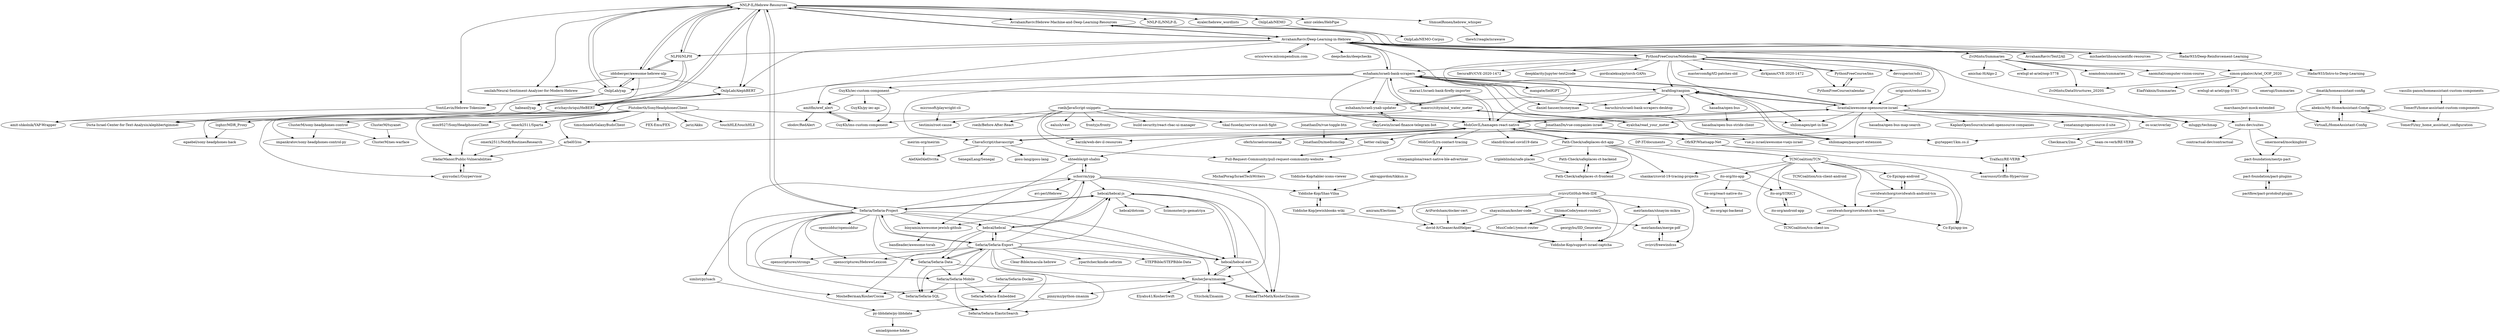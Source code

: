 digraph G {
"NNLP-IL/Hebrew-Resources" -> "NLPH/NLPH"
"NNLP-IL/Hebrew-Resources" -> "iddoberger/awesome-hebrew-nlp"
"NNLP-IL/Hebrew-Resources" -> "OnlpLab/yap"
"NNLP-IL/Hebrew-Resources" -> "avichaychriqui/HeBERT"
"NNLP-IL/Hebrew-Resources" -> "NNLP-IL/NNLP-IL"
"NNLP-IL/Hebrew-Resources" -> "eyaler/hebrew_wordlists"
"NNLP-IL/Hebrew-Resources" -> "omilab/Neural-Sentiment-Analyzer-for-Modern-Hebrew"
"NNLP-IL/Hebrew-Resources" -> "OnlpLab/AlephBERT"
"NNLP-IL/Hebrew-Resources" -> "YontiLevin/Hebrew-Tokenizer"
"NNLP-IL/Hebrew-Resources" -> "AvrahamRaviv/Hebrew-Machine-and-Deep-Learning-Resources"
"NNLP-IL/Hebrew-Resources" -> "OnlpLab/NEMO"
"NNLP-IL/Hebrew-Resources" -> "Sefaria/Sefaria-Project"
"NNLP-IL/Hebrew-Resources" -> "amir-zeldes/HebPipe"
"NNLP-IL/Hebrew-Resources" -> "AvrahamRaviv/Deep-Learning-in-Hebrew"
"NNLP-IL/Hebrew-Resources" -> "ShmuelRonen/hebrew_whisper"
"hebcal/hebcal" -> "hebcal/hebcal-js"
"hebcal/hebcal" -> "MosheBerman/KosherCocoa"
"hebcal/hebcal" -> "Sefaria/Sefaria-Export"
"hebcal/hebcal" -> "Sefaria/Sefaria-Data"
"hebcal/hebcal" -> "hebcal/hebcal-es6"
"lzghzr/MDR_Proxy" -> "egaebel/sony-headphones-hack"
"brafdlog/caspion" -> "eshaham/israeli-bank-scrapers"
"brafdlog/caspion" -> "eshaham/israeli-ynab-updater"
"brafdlog/caspion" -> "daniel-hauser/moneyman"
"brafdlog/caspion" -> "shilomagen/passport-extension"
"brafdlog/caspion" -> "lirantal/awesome-opensource-israel"
"brafdlog/caspion" -> "hasadna/open-bus"
"brafdlog/caspion" -> "baruchiro/israeli-bank-scrapers-desktop"
"hebcal/hebcal-js" -> "hebcal/dotcom"
"hebcal/hebcal-js" -> "hebcal/hebcal"
"hebcal/hebcal-js" -> "hebcal/hebcal-es6"
"hebcal/hebcal-js" -> "Scimonster/js-gematriya"
"hebcal/hebcal-js" -> "Sefaria/Sefaria-Project"
"hebcal/hebcal-js" -> "BehindTheMath/KosherZmanim"
"dmatik/homeassistant-config" -> "VirtualL/HomeAssistant-Config" ["e"=1]
"dmatik/homeassistant-config" -> "abeksis/My-HomeAssistant-Config" ["e"=1]
"lirantal/awesome-opensource-israel" -> "eshaham/israeli-bank-scrapers"
"lirantal/awesome-opensource-israel" -> "brafdlog/caspion"
"lirantal/awesome-opensource-israel" -> "hasadna/open-bus-map-search"
"lirantal/awesome-opensource-israel" -> "KaplanOpenSource/israeli-opensource-companies"
"lirantal/awesome-opensource-israel" -> "shilomagen/passport-extension"
"lirantal/awesome-opensource-israel" -> "yonatanmgr/opensource-il-site"
"lirantal/awesome-opensource-israel" -> "os-scar/overlay"
"lirantal/awesome-opensource-israel" -> "MohGovIL/hamagen-react-native"
"lirantal/awesome-opensource-israel" -> "guytepper/1km.co.il"
"lirantal/awesome-opensource-israel" -> "suites-dev/suites"
"lirantal/awesome-opensource-israel" -> "JonathanDn/vue-companies-israel"
"lirantal/awesome-opensource-israel" -> "shilomagen/get-in-line"
"lirantal/awesome-opensource-israel" -> "mluggy/techmap"
"lirantal/awesome-opensource-israel" -> "Pull-Request-Community/pull-request-community-website"
"shteeble/git-shabis" -> "schorrm/ypp"
"shteeble/git-shabis" -> "binyamin/awesome-jewish-github"
"Tralfazz/RE-VERB" -> "ssaroussi/Griffin-Hypervisor"
"VirtualL/HomeAssistant-Config" -> "abeksis/My-HomeAssistant-Config"
"abeksis/My-HomeAssistant-Config" -> "VirtualL/HomeAssistant-Config"
"abeksis/My-HomeAssistant-Config" -> "TomerFi/my_home_assistant_configuration"
"abeksis/My-HomeAssistant-Config" -> "abeksis/My-HomeAssistant-Config"
"abeksis/My-HomeAssistant-Config" -> "eyalcha/read_your_meter"
"ChavaScript/chavascript" -> "SenegalLang/Senegal" ["e"=1]
"ChavaScript/chavascript" -> "MohGovIL/hamagen-react-native"
"ChavaScript/chavascript" -> "gosu-lang/gosu-lang" ["e"=1]
"ChavaScript/chavascript" -> "shteeble/git-shabis"
"ChavaScript/chavascript" -> "AlefAlefAlef/ivrita"
"ZviMints/Summaries" -> "noamdom/summaries"
"ZviMints/Summaries" -> "naomital/computer-vision-course"
"ZviMints/Summaries" -> "ZviMints/DataStructures_2020S"
"ZviMints/Summaries" -> "amichai-H/Algo-2"
"ZviMints/Summaries" -> "erelsgl-at-ariel/oop-5778"
"ZviMints/Summaries" -> "simon-pikalov/Ariel_OOP_2020"
"GuyLewin/israel-finance-telegram-bot" -> "eshaham/israeli-ynab-updater"
"vassilis-panos/homeassistant-custom-components" -> "TomerFi/home-assistant-custom-components" ["e"=1]
"PythonFreeCourse/lms" -> "PythonFreeCourse/calendar"
"PythonFreeCourse/lms" -> "PythonFreeCourse/Notebooks"
"schorrm/ypp" -> "binyamin/awesome-jewish-github"
"schorrm/ypp" -> "shteeble/git-shabis"
"schorrm/ypp" -> "Yiddishe-Kop/Shas-Vilna"
"schorrm/ypp" -> "MosheBerman/KosherCocoa"
"schorrm/ypp" -> "KosherJava/zmanim"
"schorrm/ypp" -> "hebcal/hebcal-js"
"schorrm/ypp" -> "BehindTheMath/KosherZmanim"
"schorrm/ypp" -> "avi-perl/Hebrew"
"NLPH/NLPH" -> "iddoberger/awesome-hebrew-nlp"
"NLPH/NLPH" -> "NNLP-IL/Hebrew-Resources"
"NLPH/NLPH" -> "habeanf/yap"
"NLPH/NLPH" -> "OnlpLab/yap"
"OnlpLab/yap" -> "amit-shkolnik/YAP-Wrapper"
"OnlpLab/yap" -> "habeanf/yap"
"OnlpLab/yap" -> "iddoberger/awesome-hebrew-nlp"
"OnlpLab/yap" -> "YontiLevin/Hebrew-Tokenizer"
"OnlpLab/yap" -> "NNLP-IL/Hebrew-Resources"
"arbel03/os" -> "HadarManor/Public-Vulnerabilities"
"eshaham/israeli-ynab-updater" -> "GuyLewin/israel-finance-telegram-bot"
"team-re-verb/RE-VERB" -> "Tralfazz/RE-VERB"
"TomerFi/home-assistant-custom-components" -> "TomerFi/my_home_assistant_configuration"
"pinnymz/python-zmanim" -> "py-libhdate/py-libhdate"
"BehindTheMath/KosherZmanim" -> "KosherJava/zmanim"
"JonathanDn/vue-toggle-btn" -> "JonathanDn/mediumclap"
"YontiLevin/Hebrew-Tokenizer" -> "amit-shkolnik/YAP-Wrapper"
"ssaroussi/Griffin-Hypervisor" -> "Tralfazz/RE-VERB"
"Sefaria/Sefaria-Docker" -> "Sefaria/Sefaria-Embedded"
"Yiddishe-Kop/Shas-Vilna" -> "Yiddishe-Kop/jewishbooks-wiki"
"microsoft/playwright-cli" -> "testimio/root-cause" ["e"=1]
"DP-3T/documents" -> "TCNCoalition/TCN" ["e"=1]
"TCNCoalition/TCN" -> "ito-org/ito-app"
"TCNCoalition/TCN" -> "TCNCoalition/tcn-client-ios"
"TCNCoalition/TCN" -> "shankari/covid-19-tracing-projects"
"TCNCoalition/TCN" -> "Co-Epi/app-ios"
"TCNCoalition/TCN" -> "covidwatchorg/covidwatch-ios-tcn"
"TCNCoalition/TCN" -> "TCNCoalition/tcn-client-android"
"TCNCoalition/TCN" -> "ito-org/STRICT"
"TCNCoalition/TCN" -> "Co-Epi/app-android"
"TCNCoalition/TCN" -> "covidwatchorg/covidwatch-android-tcn"
"Sefaria/Sefaria-Project" -> "Sefaria/Sefaria-Export"
"Sefaria/Sefaria-Project" -> "Sefaria/Sefaria-Data"
"Sefaria/Sefaria-Project" -> "hebcal/hebcal-js"
"Sefaria/Sefaria-Project" -> "Sefaria/Sefaria-Mobile"
"Sefaria/Sefaria-Project" -> "hebcal/hebcal"
"Sefaria/Sefaria-Project" -> "KosherJava/zmanim"
"Sefaria/Sefaria-Project" -> "schorrm/ypp"
"Sefaria/Sefaria-Project" -> "openscriptures/strongs" ["e"=1]
"Sefaria/Sefaria-Project" -> "Sefaria/Sefaria-SQL"
"Sefaria/Sefaria-Project" -> "NNLP-IL/Hebrew-Resources"
"Sefaria/Sefaria-Project" -> "binyamin/awesome-jewish-github"
"Sefaria/Sefaria-Project" -> "hebcal/hebcal-es6"
"Sefaria/Sefaria-Project" -> "opensiddur/opensiddur"
"Sefaria/Sefaria-Project" -> "simlist/pyluach"
"Sefaria/Sefaria-Project" -> "openscriptures/HebrewLexicon" ["e"=1]
"binyamin/awesome-jewish-github" -> "bandleader/awesome-torah"
"Plutoberth/SonyHeadphonesClient" -> "mos9527/SonyHeadphonesClient"
"Plutoberth/SonyHeadphonesClient" -> "ClusterM/sony-headphones-control"
"Plutoberth/SonyHeadphonesClient" -> "impankratov/sony-headphones-control-py"
"Plutoberth/SonyHeadphonesClient" -> "HadarManor/Public-Vulnerabilities"
"Plutoberth/SonyHeadphonesClient" -> "timschneeb/GalaxyBudsClient" ["e"=1]
"Plutoberth/SonyHeadphonesClient" -> "lzghzr/MDR_Proxy"
"Plutoberth/SonyHeadphonesClient" -> "guysudai1/Guypervisor"
"Plutoberth/SonyHeadphonesClient" -> "egaebel/sony-headphones-hack"
"Plutoberth/SonyHeadphonesClient" -> "FEX-Emu/FEX" ["e"=1]
"Plutoberth/SonyHeadphonesClient" -> "jariz/Akku"
"Plutoberth/SonyHeadphonesClient" -> "MohGovIL/hamagen-react-native"
"Plutoberth/SonyHeadphonesClient" -> "omerk2511/Sparta"
"Plutoberth/SonyHeadphonesClient" -> "arbel03/os"
"Plutoberth/SonyHeadphonesClient" -> "touchHLE/touchHLE" ["e"=1]
"roeib/JavaScript-snippets" -> "roeib/Before-After-React"
"roeib/JavaScript-snippets" -> "Pull-Request-Community/pull-request-community-website"
"roeib/JavaScript-snippets" -> "MohGovIL/hamagen-react-native"
"roeib/JavaScript-snippets" -> "JonathanDn/vue-companies-israel"
"roeib/JavaScript-snippets" -> "testimio/root-cause"
"roeib/JavaScript-snippets" -> "ealush/vest" ["e"=1]
"roeib/JavaScript-snippets" -> "frontyjs/fronty"
"roeib/JavaScript-snippets" -> "build-security/react-rbac-ui-manager"
"roeib/JavaScript-snippets" -> "barzik/web-dev-il-resources"
"roeib/JavaScript-snippets" -> "tikal-fuseday/service-mesh-fight" ["e"=1]
"MohGovIL/hamagen-react-native" -> "eshaham/israeli-bank-scrapers"
"MohGovIL/hamagen-react-native" -> "ChavaScript/chavascript"
"MohGovIL/hamagen-react-native" -> "brafdlog/caspion"
"MohGovIL/hamagen-react-native" -> "Path-Check/safeplaces-dct-app"
"MohGovIL/hamagen-react-native" -> "idandrd/israel-covid19-data"
"MohGovIL/hamagen-react-native" -> "shilomagen/passport-extension"
"MohGovIL/hamagen-react-native" -> "guytepper/1km.co.il"
"MohGovIL/hamagen-react-native" -> "lirantal/awesome-opensource-israel"
"MohGovIL/hamagen-react-native" -> "shteeble/git-shabis"
"MohGovIL/hamagen-react-native" -> "oferb/israelcoronamap"
"MohGovIL/hamagen-react-native" -> "better-rail/app"
"MohGovIL/hamagen-react-native" -> "barzik/web-dev-il-resources"
"MohGovIL/hamagen-react-native" -> "MohGovIL/rn-contact-tracing"
"MohGovIL/hamagen-react-native" -> "arbel03/os"
"MohGovIL/hamagen-react-native" -> "OfirKP/Whatsapp-Net"
"hebcal/hebcal-es6" -> "hebcal/hebcal-js"
"hebcal/hebcal-es6" -> "KosherJava/zmanim"
"hebcal/hebcal-es6" -> "BehindTheMath/KosherZmanim"
"maorcc/citymind_water_meter" -> "eyalcha/read_your_meter"
"maorcc/citymind_water_meter" -> "GuyKh/ims-custom-component"
"shayaulman/kosher-code" -> "meirlamdan/merge-pdf"
"shayaulman/kosher-code" -> "dovid-lt/CleanerAndHelper"
"origranot/reduced.to" -> "lirantal/awesome-opensource-israel" ["e"=1]
"MohGovIL/rn-contact-tracing" -> "vitorpamplona/react-native-ble-advertiser"
"marchaos/jest-mock-extended" -> "suites-dev/suites" ["e"=1]
"ClusterM/sony-headphones-control" -> "impankratov/sony-headphones-control-py"
"ClusterM/sony-headphones-control" -> "ClusterM/nes-warface"
"covidwatchorg/covidwatch-android-tcn" -> "Co-Epi/app-android"
"covidwatchorg/covidwatch-android-tcn" -> "covidwatchorg/covidwatch-ios-tcn"
"simon-pikalov/Ariel_OOP_2020" -> "erelsgl-at-ariel/cpp-5781"
"simon-pikalov/Ariel_OOP_2020" -> "ZviMints/DataStructures_2020S"
"simon-pikalov/Ariel_OOP_2020" -> "omerugi/Summaries"
"simon-pikalov/Ariel_OOP_2020" -> "EladVaknin/Summaries"
"Path-Check/safeplaces-dct-app" -> "tripleblindai/safe-places"
"Path-Check/safeplaces-dct-app" -> "Path-Check/safeplaces-ct-frontend"
"Path-Check/safeplaces-dct-app" -> "Path-Check/safeplaces-ct-backend"
"Path-Check/safeplaces-dct-app" -> "TCNCoalition/TCN"
"Path-Check/safeplaces-dct-app" -> "MohGovIL/hamagen-react-native"
"Path-Check/safeplaces-dct-app" -> "shankari/covid-19-tracing-projects"
"Path-Check/safeplaces-dct-app" -> "covidwatchorg/covidwatch-ios-tcn"
"tripleblindai/safe-places" -> "Path-Check/safeplaces-ct-frontend"
"Path-Check/safeplaces-ct-frontend" -> "Path-Check/safeplaces-ct-backend"
"Yiddishe-Kop/jewishbooks-wiki" -> "Yiddishe-Kop/Shas-Vilna"
"Yiddishe-Kop/jewishbooks-wiki" -> "dovid-lt/CleanerAndHelper"
"omerk2511/Sparta" -> "HadarManor/Public-Vulnerabilities"
"omerk2511/Sparta" -> "omerk2511/NotifyRoutinesResearch"
"eyalcha/read_your_meter" -> "maorcc/citymind_water_meter"
"vitorpamplona/react-native-ble-advertiser" -> "MohGovIL/rn-contact-tracing"
"covidwatchorg/covidwatch-ios-tcn" -> "Co-Epi/app-ios"
"covidwatchorg/covidwatch-ios-tcn" -> "TCNCoalition/tcn-client-ios"
"simlist/pyluach" -> "py-libhdate/py-libhdate"
"Yiddishe-Kop/tabler-icons-viewer" -> "Yiddishe-Kop/Shas-Vilna"
"MusiCode1/yemot-router" -> "ShlomoCode/yemot-router2"
"OfirKP/Whatsapp-Net" -> "Tralfazz/RE-VERB"
"OfirKP/Whatsapp-Net" -> "ssaroussi/Griffin-Hypervisor"
"HadarManor/Public-Vulnerabilities" -> "guysudai1/Guypervisor"
"ito-org/ito-app" -> "ito-org/react-native-ito"
"ito-org/ito-app" -> "ito-org/api-backend"
"ito-org/ito-app" -> "ito-org/STRICT"
"omerk2511/NotifyRoutinesResearch" -> "HadarManor/Public-Vulnerabilities"
"georgybu/IID_Generator" -> "Yiddishe-Kop/support-israel-captcha"
"ito-org/android-app" -> "ito-org/STRICT"
"ito-org/STRICT" -> "ito-org/android-app"
"Co-Epi/app-android" -> "covidwatchorg/covidwatch-android-tcn"
"Co-Epi/app-android" -> "Co-Epi/app-ios"
"guysudai1/Guypervisor" -> "HadarManor/Public-Vulnerabilities"
"Path-Check/safeplaces-ct-backend" -> "Path-Check/safeplaces-ct-frontend"
"ito-org/react-native-ito" -> "ito-org/api-backend"
"zvizvi/GitHub-Web-IDE" -> "shayaulman/kosher-code"
"zvizvi/GitHub-Web-IDE" -> "dovid-lt/CleanerAndHelper"
"zvizvi/GitHub-Web-IDE" -> "Yiddishe-Kop/support-israel-captcha"
"zvizvi/GitHub-Web-IDE" -> "zvizvi/freewindcss"
"zvizvi/GitHub-Web-IDE" -> "meirlamdan/shnayim-mikra"
"zvizvi/GitHub-Web-IDE" -> "ShlomoCode/yemot-router2"
"zvizvi/GitHub-Web-IDE" -> "amiram/Elections"
"AvrahamRaviv/Deep-Learning-in-Hebrew" -> "AvrahamRaviv/Hebrew-Machine-and-Deep-Learning-Resources"
"AvrahamRaviv/Deep-Learning-in-Hebrew" -> "PythonFreeCourse/Notebooks"
"AvrahamRaviv/Deep-Learning-in-Hebrew" -> "NNLP-IL/Hebrew-Resources"
"AvrahamRaviv/Deep-Learning-in-Hebrew" -> "avichaychriqui/HeBERT"
"AvrahamRaviv/Deep-Learning-in-Hebrew" -> "ZviMints/Summaries"
"AvrahamRaviv/Deep-Learning-in-Hebrew" -> "eshaham/israeli-bank-scrapers"
"AvrahamRaviv/Deep-Learning-in-Hebrew" -> "NLPH/NLPH"
"AvrahamRaviv/Deep-Learning-in-Hebrew" -> "lirantal/awesome-opensource-israel"
"AvrahamRaviv/Deep-Learning-in-Hebrew" -> "orico/www.mlcompendium.com" ["e"=1]
"AvrahamRaviv/Deep-Learning-in-Hebrew" -> "deepchecks/deepchecks" ["e"=1]
"AvrahamRaviv/Deep-Learning-in-Hebrew" -> "AvrahamRaviv/Text2All"
"AvrahamRaviv/Deep-Learning-in-Hebrew" -> "mangate/SelfGPT"
"AvrahamRaviv/Deep-Learning-in-Hebrew" -> "michaelerlihson/scientific-resources"
"AvrahamRaviv/Deep-Learning-in-Hebrew" -> "OnlpLab/AlephBERT"
"AvrahamRaviv/Deep-Learning-in-Hebrew" -> "Hadar933/Deep-Reinforcement-Learning"
"pact-foundation/nestjs-pact" -> "pact-foundation/pact-plugins"
"JonathanDn/vue-companies-israel" -> "vue-js-israel/awesome-vuejs-israel"
"JonathanDn/vue-companies-israel" -> "JonathanDn/mediumclap"
"orico/www.mlcompendium.com" -> "AvrahamRaviv/Deep-Learning-in-Hebrew" ["e"=1]
"better-rail/app" -> "Pull-Request-Community/pull-request-community-website"
"omermorad/mockingbird" -> "pact-foundation/nestjs-pact"
"avichaychriqui/HeBERT" -> "OnlpLab/AlephBERT"
"avichaychriqui/HeBERT" -> "Dicta-Israel-Center-for-Text-Analysis/alephbertgimmel"
"avichaychriqui/HeBERT" -> "NNLP-IL/Hebrew-Resources"
"OnlpLab/AlephBERT" -> "avichaychriqui/HeBERT"
"OnlpLab/AlephBERT" -> "Dicta-Israel-Center-for-Text-Analysis/alephbertgimmel"
"PythonFreeCourse/calendar" -> "PythonFreeCourse/lms"
"OnlpLab/NEMO" -> "OnlpLab/NEMO-Corpus"
"Pull-Request-Community/pull-request-community-website" -> "MichalPorag/IsraelTechWriters"
"dovid-lt/CleanerAndHelper" -> "Yiddishe-Kop/support-israel-captcha"
"pact-foundation/pact-plugins" -> "pactflow/pact-protobuf-plugin"
"Sefaria/Sefaria-Export" -> "Sefaria/Sefaria-Project"
"Sefaria/Sefaria-Export" -> "Sefaria/Sefaria-Data"
"Sefaria/Sefaria-Export" -> "Sefaria/Sefaria-SQL"
"Sefaria/Sefaria-Export" -> "hebcal/hebcal"
"Sefaria/Sefaria-Export" -> "KosherJava/zmanim"
"Sefaria/Sefaria-Export" -> "openscriptures/strongs" ["e"=1]
"Sefaria/Sefaria-Export" -> "hebcal/hebcal-js"
"Sefaria/Sefaria-Export" -> "Sefaria/Sefaria-Mobile"
"Sefaria/Sefaria-Export" -> "Clear-Bible/macula-hebrew" ["e"=1]
"Sefaria/Sefaria-Export" -> "schorrm/ypp"
"Sefaria/Sefaria-Export" -> "openscriptures/HebrewLexicon" ["e"=1]
"Sefaria/Sefaria-Export" -> "Sefaria/Sefaria-ElasticSearch"
"Sefaria/Sefaria-Export" -> "hebcal/hebcal-es6"
"Sefaria/Sefaria-Export" -> "yparitcher/kindle-seforim"
"Sefaria/Sefaria-Export" -> "STEPBible/STEPBible-Data" ["e"=1]
"suites-dev/suites" -> "omermorad/mockingbird"
"suites-dev/suites" -> "contractual-dev/contractual"
"suites-dev/suites" -> "pact-foundation/nestjs-pact"
"KosherJava/zmanim" -> "BehindTheMath/KosherZmanim"
"KosherJava/zmanim" -> "MosheBerman/KosherCocoa"
"KosherJava/zmanim" -> "pinnymz/python-zmanim"
"KosherJava/zmanim" -> "Yitzchok/Zmanim"
"KosherJava/zmanim" -> "hebcal/hebcal-es6"
"KosherJava/zmanim" -> "Elyahu41/KosherSwift"
"Sefaria/Sefaria-SQL" -> "Sefaria/Sefaria-ElasticSearch"
"Sefaria/Sefaria-Mobile" -> "Sefaria/Sefaria-Embedded"
"Sefaria/Sefaria-Mobile" -> "Sefaria/Sefaria-ElasticSearch"
"Sefaria/Sefaria-Mobile" -> "Sefaria/Sefaria-SQL"
"zvizvi/freewindcss" -> "meirlamdan/merge-pdf"
"ClusterM/tuyanet" -> "ClusterM/nes-warface"
"pactflow/pact-protobuf-plugin" -> "pact-foundation/pact-plugins"
"AriFordsham/docker-cert" -> "dovid-lt/CleanerAndHelper"
"os-scar/overlay" -> "Checkmarx/2ms"
"AvrahamRaviv/Hebrew-Machine-and-Deep-Learning-Resources" -> "AvrahamRaviv/Deep-Learning-in-Hebrew"
"AvrahamRaviv/Hebrew-Machine-and-Deep-Learning-Resources" -> "Hadar933/Deep-Reinforcement-Learning"
"AvrahamRaviv/Hebrew-Machine-and-Deep-Learning-Resources" -> "AvrahamRaviv/Text2All"
"AvrahamRaviv/Hebrew-Machine-and-Deep-Learning-Resources" -> "NNLP-IL/Hebrew-Resources"
"AvrahamRaviv/Hebrew-Machine-and-Deep-Learning-Resources" -> "michaelerlihson/scientific-resources"
"Sefaria/Sefaria-Data" -> "Sefaria/Sefaria-SQL"
"Sefaria/Sefaria-Data" -> "Sefaria/Sefaria-Export"
"Sefaria/Sefaria-Data" -> "Sefaria/Sefaria-ElasticSearch"
"Sefaria/Sefaria-Data" -> "Sefaria/Sefaria-Mobile"
"Hadar933/Deep-Reinforcement-Learning" -> "Hadar933/Intro-to-Deep-Learning"
"GuyKh/ims-custom-component" -> "amitfin/oref_alert"
"py-libhdate/py-libhdate" -> "amiad/gnome-hdate"
"meirlamdan/merge-pdf" -> "zvizvi/freewindcss"
"ShlomoCode/yemot-router2" -> "MusiCode1/yemot-router"
"hasadna/open-bus" -> "hasadna/open-bus-stride-client"
"shilomagen/passport-extension" -> "brafdlog/caspion"
"akivajgordon/tikkun.io" -> "Yiddishe-Kop/Shas-Vilna"
"meirlamdan/shnayim-mikra" -> "meirlamdan/merge-pdf"
"meirlamdan/shnayim-mikra" -> "Yiddishe-Kop/support-israel-captcha"
"GuyKh/iec-custom-component" -> "GuyKh/ims-custom-component"
"GuyKh/iec-custom-component" -> "GuyKh/py-iec-api"
"GuyKh/iec-custom-component" -> "amitfin/oref_alert"
"GuyKh/iec-custom-component" -> "maorcc/citymind_water_meter"
"amitfin/oref_alert" -> "GuyKh/ims-custom-component"
"amitfin/oref_alert" -> "idodov/RedAlert"
"ShmuelRonen/hebrew_whisper" -> "thewh1teagle/israwave"
"Yiddishe-Kop/support-israel-captcha" -> "dovid-lt/CleanerAndHelper"
"PythonFreeCourse/Notebooks" -> "PythonFreeCourse/lms"
"PythonFreeCourse/Notebooks" -> "AvrahamRaviv/Deep-Learning-in-Hebrew"
"PythonFreeCourse/Notebooks" -> "PythonFreeCourse/calendar"
"PythonFreeCourse/Notebooks" -> "devsuperior/sds1" ["e"=1]
"PythonFreeCourse/Notebooks" -> "SecuraBV/CVE-2020-1472" ["e"=1]
"PythonFreeCourse/Notebooks" -> "lirantal/awesome-opensource-israel"
"PythonFreeCourse/Notebooks" -> "MohGovIL/hamagen-react-native"
"PythonFreeCourse/Notebooks" -> "deepklarity/jupyter-text2code" ["e"=1]
"PythonFreeCourse/Notebooks" -> "brafdlog/caspion"
"PythonFreeCourse/Notebooks" -> "gordicaleksa/pytorch-GANs" ["e"=1]
"PythonFreeCourse/Notebooks" -> "eshaham/israeli-bank-scrapers"
"PythonFreeCourse/Notebooks" -> "mastercomfig/tf2-patches-old" ["e"=1]
"PythonFreeCourse/Notebooks" -> "mluggy/techmap"
"PythonFreeCourse/Notebooks" -> "dirkjanm/CVE-2020-1472" ["e"=1]
"PythonFreeCourse/Notebooks" -> "shilomagen/get-in-line"
"iddoberger/awesome-hebrew-nlp" -> "NLPH/NLPH"
"iddoberger/awesome-hebrew-nlp" -> "habeanf/yap"
"iddoberger/awesome-hebrew-nlp" -> "OnlpLab/yap"
"iddoberger/awesome-hebrew-nlp" -> "NNLP-IL/Hebrew-Resources"
"iddoberger/awesome-hebrew-nlp" -> "OnlpLab/AlephBERT"
"iddoberger/awesome-hebrew-nlp" -> "omilab/Neural-Sentiment-Analyzer-for-Modern-Hebrew"
"eshaham/israeli-bank-scrapers" -> "brafdlog/caspion"
"eshaham/israeli-bank-scrapers" -> "eshaham/israeli-ynab-updater"
"eshaham/israeli-bank-scrapers" -> "lirantal/awesome-opensource-israel"
"eshaham/israeli-bank-scrapers" -> "GuyLewin/israel-finance-telegram-bot"
"eshaham/israeli-bank-scrapers" -> "daniel-hauser/moneyman"
"eshaham/israeli-bank-scrapers" -> "MohGovIL/hamagen-react-native"
"eshaham/israeli-bank-scrapers" -> "shilomagen/get-in-line"
"eshaham/israeli-bank-scrapers" -> "shilomagen/passport-extension"
"eshaham/israeli-bank-scrapers" -> "GuyKh/iec-custom-component"
"eshaham/israeli-bank-scrapers" -> "baruchiro/israeli-bank-scrapers-desktop"
"eshaham/israeli-bank-scrapers" -> "amitfin/oref_alert"
"eshaham/israeli-bank-scrapers" -> "ChavaScript/chavascript"
"eshaham/israeli-bank-scrapers" -> "mangate/SelfGPT"
"eshaham/israeli-bank-scrapers" -> "itairaz1/israeli-bank-firefly-importer"
"eshaham/israeli-bank-scrapers" -> "AvrahamRaviv/Deep-Learning-in-Hebrew"
"meirim-org/meirim" -> "AlefAlefAlef/ivrita"
"NNLP-IL/Hebrew-Resources" ["l"="36.948,18.056"]
"NLPH/NLPH" ["l"="36.96,18.029"]
"iddoberger/awesome-hebrew-nlp" ["l"="36.942,18.035"]
"OnlpLab/yap" ["l"="36.929,18.024"]
"avichaychriqui/HeBERT" ["l"="36.977,18.056"]
"NNLP-IL/NNLP-IL" ["l"="36.942,18.082"]
"eyaler/hebrew_wordlists" ["l"="36.95,18.011"]
"omilab/Neural-Sentiment-Analyzer-for-Modern-Hebrew" ["l"="36.922,18.051"]
"OnlpLab/AlephBERT" ["l"="36.973,18.042"]
"YontiLevin/Hebrew-Tokenizer" ["l"="36.915,18.032"]
"AvrahamRaviv/Hebrew-Machine-and-Deep-Learning-Resources" ["l"="36.994,18.039"]
"OnlpLab/NEMO" ["l"="36.899,18.035"]
"Sefaria/Sefaria-Project" ["l"="36.901,18.139"]
"amir-zeldes/HebPipe" ["l"="36.919,18.073"]
"AvrahamRaviv/Deep-Learning-in-Hebrew" ["l"="37.027,18.046"]
"ShmuelRonen/hebrew_whisper" ["l"="36.892,18.054"]
"hebcal/hebcal" ["l"="36.887,18.157"]
"hebcal/hebcal-js" ["l"="36.887,18.175"]
"MosheBerman/KosherCocoa" ["l"="36.904,18.184"]
"Sefaria/Sefaria-Export" ["l"="36.867,18.156"]
"Sefaria/Sefaria-Data" ["l"="36.865,18.139"]
"hebcal/hebcal-es6" ["l"="36.87,18.178"]
"lzghzr/MDR_Proxy" ["l"="37.344,18.112"]
"egaebel/sony-headphones-hack" ["l"="37.325,18.101"]
"brafdlog/caspion" ["l"="37.132,18.1"]
"eshaham/israeli-bank-scrapers" ["l"="37.108,18.091"]
"eshaham/israeli-ynab-updater" ["l"="37.152,18.087"]
"daniel-hauser/moneyman" ["l"="37.099,18.116"]
"shilomagen/passport-extension" ["l"="37.13,18.117"]
"lirantal/awesome-opensource-israel" ["l"="37.13,18.079"]
"hasadna/open-bus" ["l"="37.174,18.056"]
"baruchiro/israeli-bank-scrapers-desktop" ["l"="37.112,18.121"]
"hebcal/dotcom" ["l"="36.847,18.183"]
"Scimonster/js-gematriya" ["l"="36.855,18.197"]
"BehindTheMath/KosherZmanim" ["l"="36.898,18.198"]
"dmatik/homeassistant-config" ["l"="-15.052,-39.378", "c"=64]
"VirtualL/HomeAssistant-Config" ["l"="37.362,18.183"]
"abeksis/My-HomeAssistant-Config" ["l"="37.347,18.164"]
"hasadna/open-bus-map-search" ["l"="37.14,18.031"]
"KaplanOpenSource/israeli-opensource-companies" ["l"="37.159,18.039"]
"yonatanmgr/opensource-il-site" ["l"="37.143,18.052"]
"os-scar/overlay" ["l"="37.067,18.117"]
"MohGovIL/hamagen-react-native" ["l"="37.147,18.141"]
"guytepper/1km.co.il" ["l"="37.157,18.11"]
"suites-dev/suites" ["l"="37.169,17.981"]
"JonathanDn/vue-companies-israel" ["l"="37.16,18.172"]
"shilomagen/get-in-line" ["l"="37.115,18.06"]
"mluggy/techmap" ["l"="37.116,18.036"]
"Pull-Request-Community/pull-request-community-website" ["l"="37.184,18.129"]
"shteeble/git-shabis" ["l"="37.01,18.17"]
"schorrm/ypp" ["l"="36.926,18.187"]
"binyamin/awesome-jewish-github" ["l"="36.953,18.167"]
"Tralfazz/RE-VERB" ["l"="37.267,18.176"]
"ssaroussi/Griffin-Hypervisor" ["l"="37.255,18.164"]
"TomerFi/my_home_assistant_configuration" ["l"="37.386,18.174"]
"eyalcha/read_your_meter" ["l"="37.293,18.137"]
"ChavaScript/chavascript" ["l"="37.088,18.155"]
"SenegalLang/Senegal" ["l"="-22.249,-21.931", "c"=474]
"gosu-lang/gosu-lang" ["l"="-22.235,-21.911", "c"=474]
"AlefAlefAlef/ivrita" ["l"="37.065,18.191"]
"ZviMints/Summaries" ["l"="37.009,17.942"]
"noamdom/summaries" ["l"="37.007,17.919"]
"naomital/computer-vision-course" ["l"="37.023,17.918"]
"ZviMints/DataStructures_2020S" ["l"="36.99,17.914"]
"amichai-H/Algo-2" ["l"="36.983,17.935"]
"erelsgl-at-ariel/oop-5778" ["l"="37.033,17.931"]
"simon-pikalov/Ariel_OOP_2020" ["l"="36.992,17.893"]
"GuyLewin/israel-finance-telegram-bot" ["l"="37.147,18.071"]
"vassilis-panos/homeassistant-custom-components" ["l"="-14.832,-39.462", "c"=64]
"TomerFi/home-assistant-custom-components" ["l"="37.414,18.183"]
"PythonFreeCourse/lms" ["l"="37.088,18.019"]
"PythonFreeCourse/calendar" ["l"="37.071,18.021"]
"PythonFreeCourse/Notebooks" ["l"="37.088,18.055"]
"Yiddishe-Kop/Shas-Vilna" ["l"="36.878,18.261"]
"KosherJava/zmanim" ["l"="36.882,18.194"]
"avi-perl/Hebrew" ["l"="36.943,18.214"]
"habeanf/yap" ["l"="36.933,18.005"]
"amit-shkolnik/YAP-Wrapper" ["l"="36.906,18.012"]
"arbel03/os" ["l"="37.241,18.1"]
"HadarManor/Public-Vulnerabilities" ["l"="37.276,18.067"]
"team-re-verb/RE-VERB" ["l"="37.295,18.191"]
"pinnymz/python-zmanim" ["l"="36.894,18.225"]
"py-libhdate/py-libhdate" ["l"="36.916,18.214"]
"JonathanDn/vue-toggle-btn" ["l"="37.181,18.237"]
"JonathanDn/mediumclap" ["l"="37.17,18.21"]
"Sefaria/Sefaria-Docker" ["l"="36.803,18.109"]
"Sefaria/Sefaria-Embedded" ["l"="36.824,18.116"]
"Yiddishe-Kop/jewishbooks-wiki" ["l"="36.854,18.293"]
"microsoft/playwright-cli" ["l"="-1.231,-0.172", "c"=224]
"testimio/root-cause" ["l"="37.255,18.24"]
"DP-3T/documents" ["l"="36.273,18.371", "c"=979]
"TCNCoalition/TCN" ["l"="37.159,18.322"]
"ito-org/ito-app" ["l"="37.153,18.365"]
"TCNCoalition/tcn-client-ios" ["l"="37.145,18.311"]
"shankari/covid-19-tracing-projects" ["l"="37.146,18.288"]
"Co-Epi/app-ios" ["l"="37.179,18.315"]
"covidwatchorg/covidwatch-ios-tcn" ["l"="37.167,18.296"]
"TCNCoalition/tcn-client-android" ["l"="37.14,18.342"]
"ito-org/STRICT" ["l"="37.172,18.357"]
"Co-Epi/app-android" ["l"="37.184,18.337"]
"covidwatchorg/covidwatch-android-tcn" ["l"="37.191,18.32"]
"Sefaria/Sefaria-Mobile" ["l"="36.853,18.125"]
"openscriptures/strongs" ["l"="37.651,18.211", "c"=1058]
"Sefaria/Sefaria-SQL" ["l"="36.871,18.127"]
"opensiddur/opensiddur" ["l"="36.885,18.108"]
"simlist/pyluach" ["l"="36.921,18.17"]
"openscriptures/HebrewLexicon" ["l"="37.674,18.189", "c"=1058]
"bandleader/awesome-torah" ["l"="36.965,18.184"]
"Plutoberth/SonyHeadphonesClient" ["l"="37.296,18.086"]
"mos9527/SonyHeadphonesClient" ["l"="37.279,18.054"]
"ClusterM/sony-headphones-control" ["l"="37.34,18.048"]
"impankratov/sony-headphones-control-py" ["l"="37.329,18.067"]
"timschneeb/GalaxyBudsClient" ["l"="-52.086,9.111", "c"=19]
"guysudai1/Guypervisor" ["l"="37.293,18.065"]
"FEX-Emu/FEX" ["l"="-13.776,0.874", "c"=159]
"jariz/Akku" ["l"="37.374,18.075"]
"omerk2511/Sparta" ["l"="37.302,18.05"]
"touchHLE/touchHLE" ["l"="-13.885,1.109", "c"=159]
"roeib/JavaScript-snippets" ["l"="37.207,18.193"]
"roeib/Before-After-React" ["l"="37.206,18.221"]
"ealush/vest" ["l"="-3.964,-29.604", "c"=4]
"frontyjs/fronty" ["l"="37.248,18.207"]
"build-security/react-rbac-ui-manager" ["l"="37.224,18.23"]
"barzik/web-dev-il-resources" ["l"="37.183,18.174"]
"tikal-fuseday/service-mesh-fight" ["l"="-1.398,-30.902", "c"=295]
"Path-Check/safeplaces-dct-app" ["l"="37.146,18.245"]
"idandrd/israel-covid19-data" ["l"="37.128,18.167"]
"oferb/israelcoronamap" ["l"="37.17,18.152"]
"better-rail/app" ["l"="37.193,18.145"]
"MohGovIL/rn-contact-tracing" ["l"="37.119,18.188"]
"OfirKP/Whatsapp-Net" ["l"="37.225,18.159"]
"maorcc/citymind_water_meter" ["l"="37.254,18.117"]
"GuyKh/ims-custom-component" ["l"="37.22,18.091"]
"shayaulman/kosher-code" ["l"="36.796,18.359"]
"meirlamdan/merge-pdf" ["l"="36.769,18.367"]
"dovid-lt/CleanerAndHelper" ["l"="36.816,18.342"]
"origranot/reduced.to" ["l"="12.719,-7.746", "c"=18]
"vitorpamplona/react-native-ble-advertiser" ["l"="37.105,18.21"]
"marchaos/jest-mock-extended" ["l"="-1.661,-28.464", "c"=760]
"ClusterM/nes-warface" ["l"="37.369,18.023"]
"erelsgl-at-ariel/cpp-5781" ["l"="37.003,17.873"]
"omerugi/Summaries" ["l"="36.972,17.88"]
"EladVaknin/Summaries" ["l"="36.984,17.868"]
"tripleblindai/safe-places" ["l"="37.118,18.271"]
"Path-Check/safeplaces-ct-frontend" ["l"="37.133,18.265"]
"Path-Check/safeplaces-ct-backend" ["l"="37.121,18.254"]
"omerk2511/NotifyRoutinesResearch" ["l"="37.288,18.035"]
"Yiddishe-Kop/tabler-icons-viewer" ["l"="36.882,18.284"]
"MusiCode1/yemot-router" ["l"="36.77,18.423"]
"ShlomoCode/yemot-router2" ["l"="36.779,18.406"]
"ito-org/react-native-ito" ["l"="37.157,18.389"]
"ito-org/api-backend" ["l"="37.142,18.385"]
"georgybu/IID_Generator" ["l"="36.775,18.333"]
"Yiddishe-Kop/support-israel-captcha" ["l"="36.796,18.347"]
"ito-org/android-app" ["l"="37.184,18.374"]
"zvizvi/GitHub-Web-IDE" ["l"="36.794,18.38"]
"zvizvi/freewindcss" ["l"="36.768,18.384"]
"meirlamdan/shnayim-mikra" ["l"="36.78,18.359"]
"amiram/Elections" ["l"="36.806,18.404"]
"orico/www.mlcompendium.com" ["l"="47.962,26.395", "c"=323]
"deepchecks/deepchecks" ["l"="45.231,26.033", "c"=68]
"AvrahamRaviv/Text2All" ["l"="37.003,18.07"]
"mangate/SelfGPT" ["l"="37.054,18.077"]
"michaelerlihson/scientific-resources" ["l"="37.016,18.021"]
"Hadar933/Deep-Reinforcement-Learning" ["l"="37.007,18.005"]
"pact-foundation/nestjs-pact" ["l"="37.197,17.945"]
"pact-foundation/pact-plugins" ["l"="37.213,17.919"]
"vue-js-israel/awesome-vuejs-israel" ["l"="37.152,18.198"]
"omermorad/mockingbird" ["l"="37.177,17.945"]
"Dicta-Israel-Center-for-Text-Analysis/alephbertgimmel" ["l"="36.977,18.025"]
"OnlpLab/NEMO-Corpus" ["l"="36.878,18.021"]
"MichalPorag/IsraelTechWriters" ["l"="37.214,18.128"]
"pactflow/pact-protobuf-plugin" ["l"="37.221,17.903"]
"Clear-Bible/macula-hebrew" ["l"="37.605,18.119", "c"=1058]
"Sefaria/Sefaria-ElasticSearch" ["l"="36.848,18.139"]
"yparitcher/kindle-seforim" ["l"="36.833,18.157"]
"STEPBible/STEPBible-Data" ["l"="37.634,18.197", "c"=1058]
"contractual-dev/contractual" ["l"="37.156,17.957"]
"Yitzchok/Zmanim" ["l"="36.855,18.218"]
"Elyahu41/KosherSwift" ["l"="36.872,18.218"]
"ClusterM/tuyanet" ["l"="37.391,18.005"]
"AriFordsham/docker-cert" ["l"="36.836,18.35"]
"Checkmarx/2ms" ["l"="37.038,18.136"]
"Hadar933/Intro-to-Deep-Learning" ["l"="37,17.978"]
"amitfin/oref_alert" ["l"="37.19,18.077"]
"amiad/gnome-hdate" ["l"="36.921,18.237"]
"hasadna/open-bus-stride-client" ["l"="37.189,18.035"]
"akivajgordon/tikkun.io" ["l"="36.855,18.273"]
"GuyKh/iec-custom-component" ["l"="37.198,18.096"]
"GuyKh/py-iec-api" ["l"="37.218,18.074"]
"idodov/RedAlert" ["l"="37.213,18.05"]
"thewh1teagle/israwave" ["l"="36.863,18.047"]
"devsuperior/sds1" ["l"="5.465,-19.71", "c"=96]
"SecuraBV/CVE-2020-1472" ["l"="-46.852,-32.207", "c"=41]
"deepklarity/jupyter-text2code" ["l"="47.981,26.527", "c"=323]
"gordicaleksa/pytorch-GANs" ["l"="44.871,28.615", "c"=771]
"mastercomfig/tf2-patches-old" ["l"="-55.994,16.897", "c"=567]
"dirkjanm/CVE-2020-1472" ["l"="-46.879,-32.233", "c"=41]
"itairaz1/israeli-bank-firefly-importer" ["l"="37.081,18.094"]
"meirim-org/meirim" ["l"="37.05,18.218"]
}